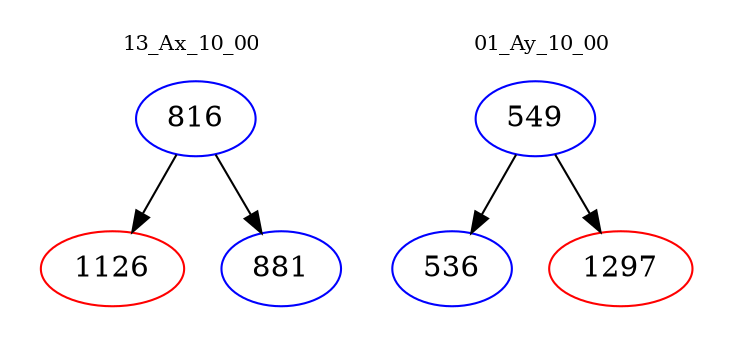 digraph{
subgraph cluster_0 {
color = white
label = "13_Ax_10_00";
fontsize=10;
T0_816 [label="816", color="blue"]
T0_816 -> T0_1126 [color="black"]
T0_1126 [label="1126", color="red"]
T0_816 -> T0_881 [color="black"]
T0_881 [label="881", color="blue"]
}
subgraph cluster_1 {
color = white
label = "01_Ay_10_00";
fontsize=10;
T1_549 [label="549", color="blue"]
T1_549 -> T1_536 [color="black"]
T1_536 [label="536", color="blue"]
T1_549 -> T1_1297 [color="black"]
T1_1297 [label="1297", color="red"]
}
}
